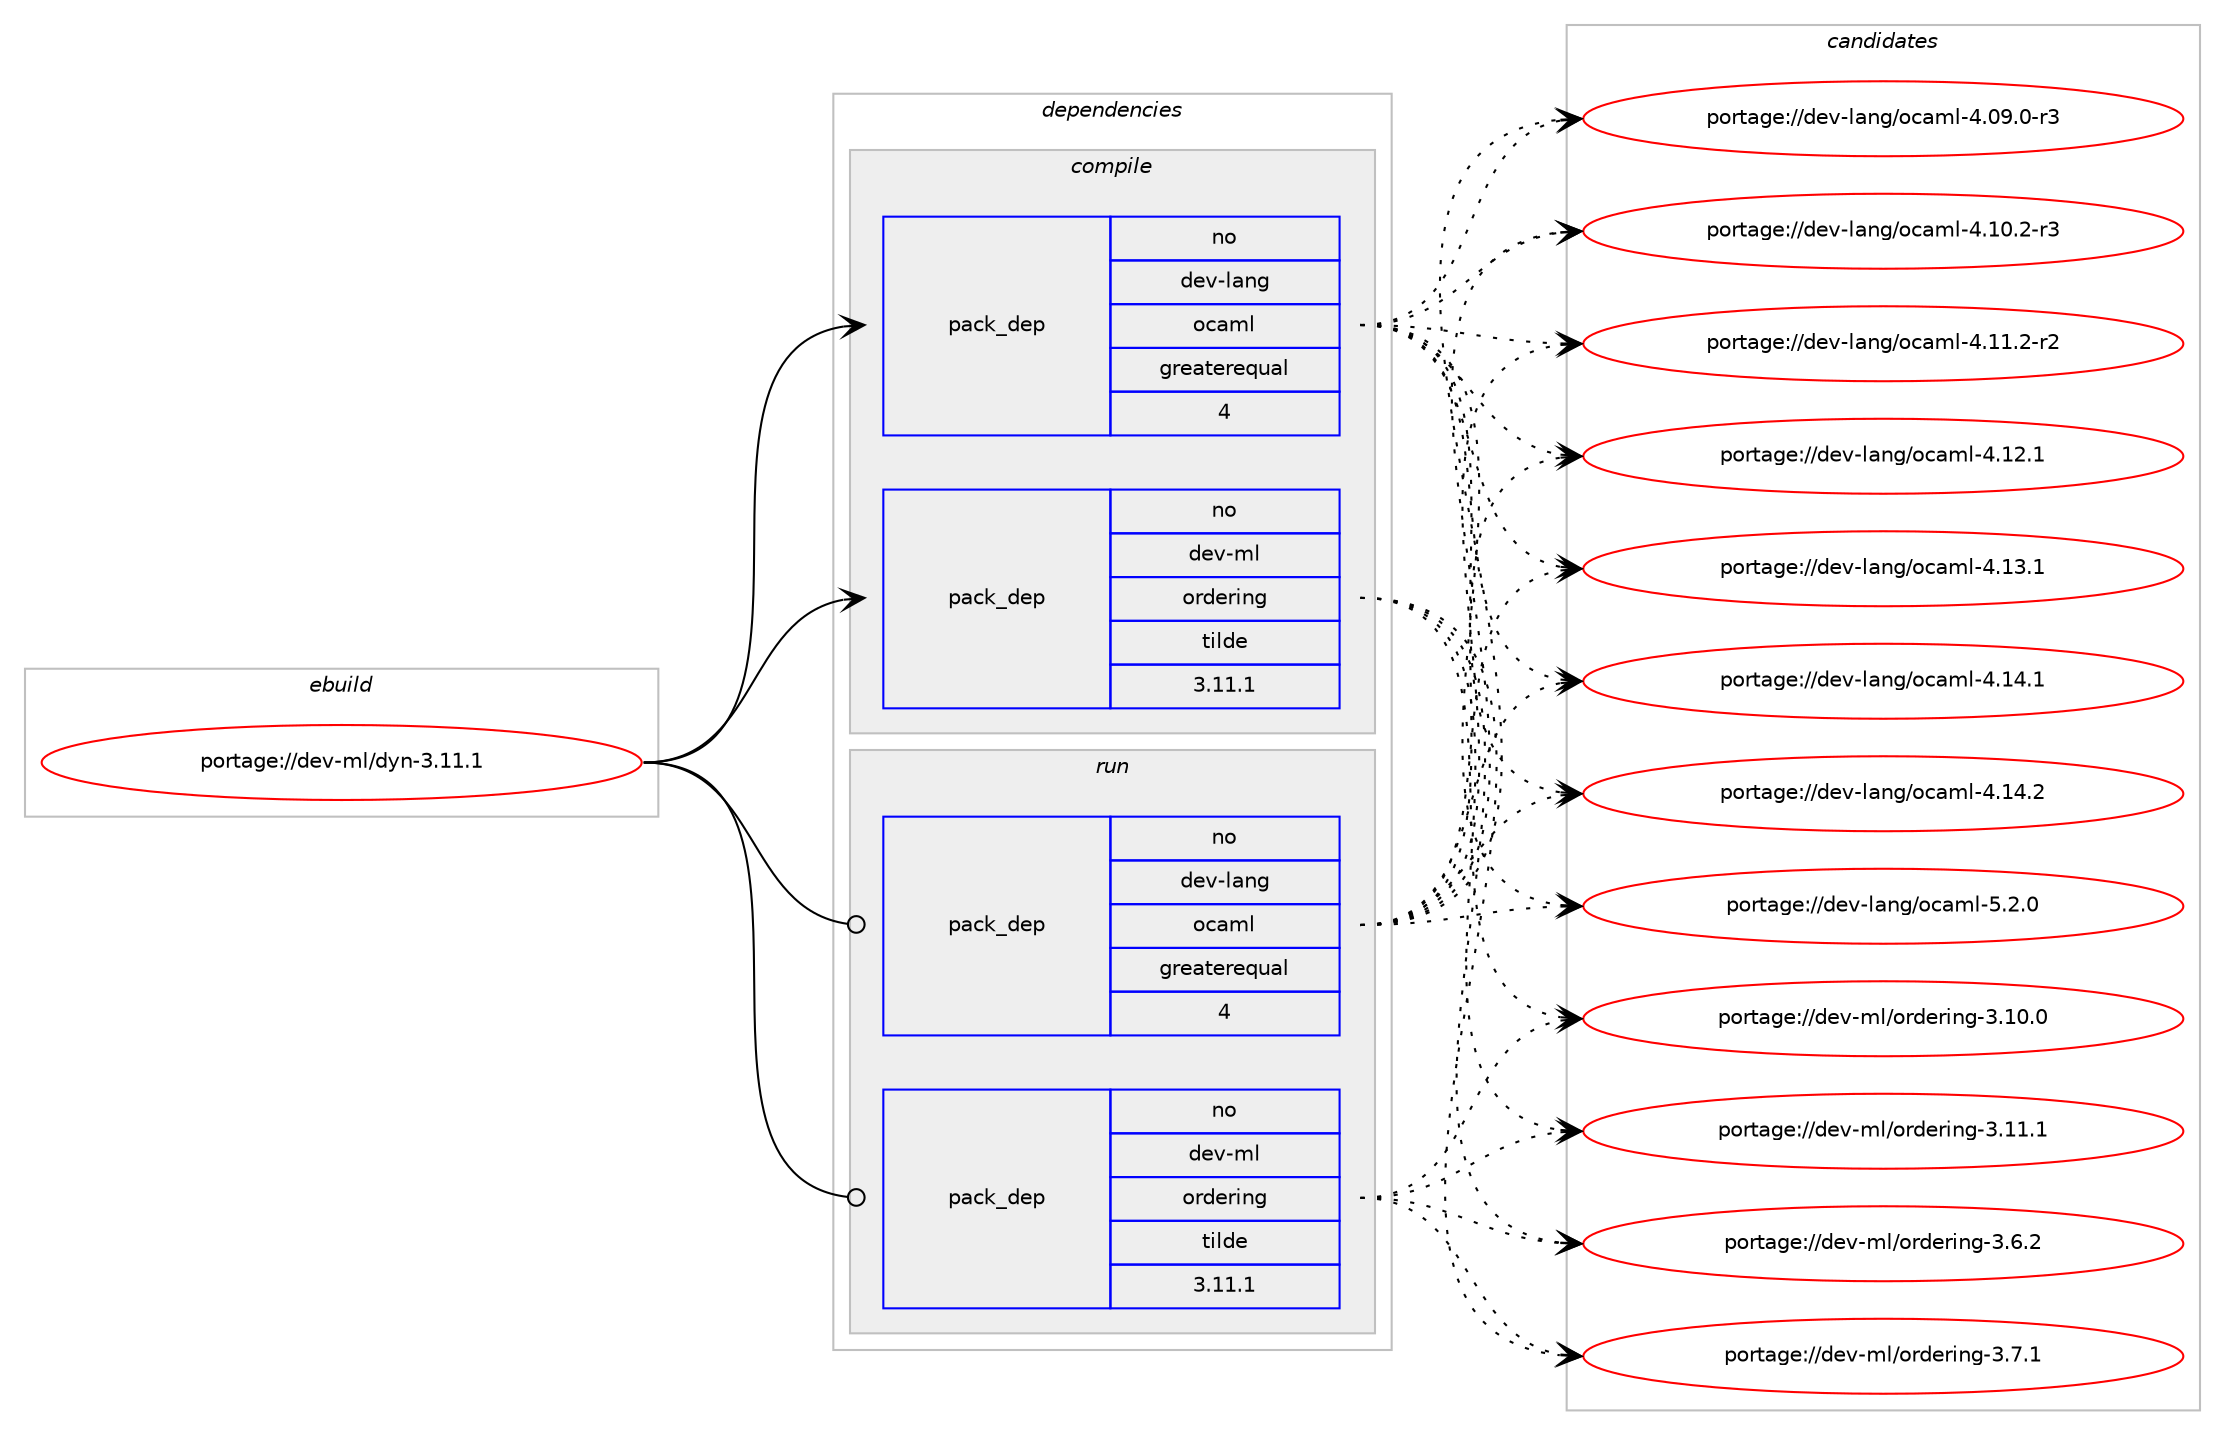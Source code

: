 digraph prolog {

# *************
# Graph options
# *************

newrank=true;
concentrate=true;
compound=true;
graph [rankdir=LR,fontname=Helvetica,fontsize=10,ranksep=1.5];#, ranksep=2.5, nodesep=0.2];
edge  [arrowhead=vee];
node  [fontname=Helvetica,fontsize=10];

# **********
# The ebuild
# **********

subgraph cluster_leftcol {
color=gray;
rank=same;
label=<<i>ebuild</i>>;
id [label="portage://dev-ml/dyn-3.11.1", color=red, width=4, href="../dev-ml/dyn-3.11.1.svg"];
}

# ****************
# The dependencies
# ****************

subgraph cluster_midcol {
color=gray;
label=<<i>dependencies</i>>;
subgraph cluster_compile {
fillcolor="#eeeeee";
style=filled;
label=<<i>compile</i>>;
subgraph pack30219 {
dependency59851 [label=<<TABLE BORDER="0" CELLBORDER="1" CELLSPACING="0" CELLPADDING="4" WIDTH="220"><TR><TD ROWSPAN="6" CELLPADDING="30">pack_dep</TD></TR><TR><TD WIDTH="110">no</TD></TR><TR><TD>dev-lang</TD></TR><TR><TD>ocaml</TD></TR><TR><TD>greaterequal</TD></TR><TR><TD>4</TD></TR></TABLE>>, shape=none, color=blue];
}
id:e -> dependency59851:w [weight=20,style="solid",arrowhead="vee"];
# *** BEGIN UNKNOWN DEPENDENCY TYPE (TODO) ***
# id -> package_dependency(portage://dev-ml/dyn-3.11.1,install,no,dev-ml,dune,none,[,,],any_same_slot,[])
# *** END UNKNOWN DEPENDENCY TYPE (TODO) ***

subgraph pack30220 {
dependency59852 [label=<<TABLE BORDER="0" CELLBORDER="1" CELLSPACING="0" CELLPADDING="4" WIDTH="220"><TR><TD ROWSPAN="6" CELLPADDING="30">pack_dep</TD></TR><TR><TD WIDTH="110">no</TD></TR><TR><TD>dev-ml</TD></TR><TR><TD>ordering</TD></TR><TR><TD>tilde</TD></TR><TR><TD>3.11.1</TD></TR></TABLE>>, shape=none, color=blue];
}
id:e -> dependency59852:w [weight=20,style="solid",arrowhead="vee"];
}
subgraph cluster_compileandrun {
fillcolor="#eeeeee";
style=filled;
label=<<i>compile and run</i>>;
}
subgraph cluster_run {
fillcolor="#eeeeee";
style=filled;
label=<<i>run</i>>;
subgraph pack30221 {
dependency59853 [label=<<TABLE BORDER="0" CELLBORDER="1" CELLSPACING="0" CELLPADDING="4" WIDTH="220"><TR><TD ROWSPAN="6" CELLPADDING="30">pack_dep</TD></TR><TR><TD WIDTH="110">no</TD></TR><TR><TD>dev-lang</TD></TR><TR><TD>ocaml</TD></TR><TR><TD>greaterequal</TD></TR><TR><TD>4</TD></TR></TABLE>>, shape=none, color=blue];
}
id:e -> dependency59853:w [weight=20,style="solid",arrowhead="odot"];
# *** BEGIN UNKNOWN DEPENDENCY TYPE (TODO) ***
# id -> package_dependency(portage://dev-ml/dyn-3.11.1,run,no,dev-ml,dune,none,[,,],any_same_slot,[])
# *** END UNKNOWN DEPENDENCY TYPE (TODO) ***

subgraph pack30222 {
dependency59854 [label=<<TABLE BORDER="0" CELLBORDER="1" CELLSPACING="0" CELLPADDING="4" WIDTH="220"><TR><TD ROWSPAN="6" CELLPADDING="30">pack_dep</TD></TR><TR><TD WIDTH="110">no</TD></TR><TR><TD>dev-ml</TD></TR><TR><TD>ordering</TD></TR><TR><TD>tilde</TD></TR><TR><TD>3.11.1</TD></TR></TABLE>>, shape=none, color=blue];
}
id:e -> dependency59854:w [weight=20,style="solid",arrowhead="odot"];
}
}

# **************
# The candidates
# **************

subgraph cluster_choices {
rank=same;
color=gray;
label=<<i>candidates</i>>;

subgraph choice30219 {
color=black;
nodesep=1;
choice1001011184510897110103471119997109108455246485746484511451 [label="portage://dev-lang/ocaml-4.09.0-r3", color=red, width=4,href="../dev-lang/ocaml-4.09.0-r3.svg"];
choice1001011184510897110103471119997109108455246494846504511451 [label="portage://dev-lang/ocaml-4.10.2-r3", color=red, width=4,href="../dev-lang/ocaml-4.10.2-r3.svg"];
choice1001011184510897110103471119997109108455246494946504511450 [label="portage://dev-lang/ocaml-4.11.2-r2", color=red, width=4,href="../dev-lang/ocaml-4.11.2-r2.svg"];
choice100101118451089711010347111999710910845524649504649 [label="portage://dev-lang/ocaml-4.12.1", color=red, width=4,href="../dev-lang/ocaml-4.12.1.svg"];
choice100101118451089711010347111999710910845524649514649 [label="portage://dev-lang/ocaml-4.13.1", color=red, width=4,href="../dev-lang/ocaml-4.13.1.svg"];
choice100101118451089711010347111999710910845524649524649 [label="portage://dev-lang/ocaml-4.14.1", color=red, width=4,href="../dev-lang/ocaml-4.14.1.svg"];
choice100101118451089711010347111999710910845524649524650 [label="portage://dev-lang/ocaml-4.14.2", color=red, width=4,href="../dev-lang/ocaml-4.14.2.svg"];
choice1001011184510897110103471119997109108455346504648 [label="portage://dev-lang/ocaml-5.2.0", color=red, width=4,href="../dev-lang/ocaml-5.2.0.svg"];
dependency59851:e -> choice1001011184510897110103471119997109108455246485746484511451:w [style=dotted,weight="100"];
dependency59851:e -> choice1001011184510897110103471119997109108455246494846504511451:w [style=dotted,weight="100"];
dependency59851:e -> choice1001011184510897110103471119997109108455246494946504511450:w [style=dotted,weight="100"];
dependency59851:e -> choice100101118451089711010347111999710910845524649504649:w [style=dotted,weight="100"];
dependency59851:e -> choice100101118451089711010347111999710910845524649514649:w [style=dotted,weight="100"];
dependency59851:e -> choice100101118451089711010347111999710910845524649524649:w [style=dotted,weight="100"];
dependency59851:e -> choice100101118451089711010347111999710910845524649524650:w [style=dotted,weight="100"];
dependency59851:e -> choice1001011184510897110103471119997109108455346504648:w [style=dotted,weight="100"];
}
subgraph choice30220 {
color=black;
nodesep=1;
choice100101118451091084711111410010111410511010345514649484648 [label="portage://dev-ml/ordering-3.10.0", color=red, width=4,href="../dev-ml/ordering-3.10.0.svg"];
choice100101118451091084711111410010111410511010345514649494649 [label="portage://dev-ml/ordering-3.11.1", color=red, width=4,href="../dev-ml/ordering-3.11.1.svg"];
choice1001011184510910847111114100101114105110103455146544650 [label="portage://dev-ml/ordering-3.6.2", color=red, width=4,href="../dev-ml/ordering-3.6.2.svg"];
choice1001011184510910847111114100101114105110103455146554649 [label="portage://dev-ml/ordering-3.7.1", color=red, width=4,href="../dev-ml/ordering-3.7.1.svg"];
dependency59852:e -> choice100101118451091084711111410010111410511010345514649484648:w [style=dotted,weight="100"];
dependency59852:e -> choice100101118451091084711111410010111410511010345514649494649:w [style=dotted,weight="100"];
dependency59852:e -> choice1001011184510910847111114100101114105110103455146544650:w [style=dotted,weight="100"];
dependency59852:e -> choice1001011184510910847111114100101114105110103455146554649:w [style=dotted,weight="100"];
}
subgraph choice30221 {
color=black;
nodesep=1;
choice1001011184510897110103471119997109108455246485746484511451 [label="portage://dev-lang/ocaml-4.09.0-r3", color=red, width=4,href="../dev-lang/ocaml-4.09.0-r3.svg"];
choice1001011184510897110103471119997109108455246494846504511451 [label="portage://dev-lang/ocaml-4.10.2-r3", color=red, width=4,href="../dev-lang/ocaml-4.10.2-r3.svg"];
choice1001011184510897110103471119997109108455246494946504511450 [label="portage://dev-lang/ocaml-4.11.2-r2", color=red, width=4,href="../dev-lang/ocaml-4.11.2-r2.svg"];
choice100101118451089711010347111999710910845524649504649 [label="portage://dev-lang/ocaml-4.12.1", color=red, width=4,href="../dev-lang/ocaml-4.12.1.svg"];
choice100101118451089711010347111999710910845524649514649 [label="portage://dev-lang/ocaml-4.13.1", color=red, width=4,href="../dev-lang/ocaml-4.13.1.svg"];
choice100101118451089711010347111999710910845524649524649 [label="portage://dev-lang/ocaml-4.14.1", color=red, width=4,href="../dev-lang/ocaml-4.14.1.svg"];
choice100101118451089711010347111999710910845524649524650 [label="portage://dev-lang/ocaml-4.14.2", color=red, width=4,href="../dev-lang/ocaml-4.14.2.svg"];
choice1001011184510897110103471119997109108455346504648 [label="portage://dev-lang/ocaml-5.2.0", color=red, width=4,href="../dev-lang/ocaml-5.2.0.svg"];
dependency59853:e -> choice1001011184510897110103471119997109108455246485746484511451:w [style=dotted,weight="100"];
dependency59853:e -> choice1001011184510897110103471119997109108455246494846504511451:w [style=dotted,weight="100"];
dependency59853:e -> choice1001011184510897110103471119997109108455246494946504511450:w [style=dotted,weight="100"];
dependency59853:e -> choice100101118451089711010347111999710910845524649504649:w [style=dotted,weight="100"];
dependency59853:e -> choice100101118451089711010347111999710910845524649514649:w [style=dotted,weight="100"];
dependency59853:e -> choice100101118451089711010347111999710910845524649524649:w [style=dotted,weight="100"];
dependency59853:e -> choice100101118451089711010347111999710910845524649524650:w [style=dotted,weight="100"];
dependency59853:e -> choice1001011184510897110103471119997109108455346504648:w [style=dotted,weight="100"];
}
subgraph choice30222 {
color=black;
nodesep=1;
choice100101118451091084711111410010111410511010345514649484648 [label="portage://dev-ml/ordering-3.10.0", color=red, width=4,href="../dev-ml/ordering-3.10.0.svg"];
choice100101118451091084711111410010111410511010345514649494649 [label="portage://dev-ml/ordering-3.11.1", color=red, width=4,href="../dev-ml/ordering-3.11.1.svg"];
choice1001011184510910847111114100101114105110103455146544650 [label="portage://dev-ml/ordering-3.6.2", color=red, width=4,href="../dev-ml/ordering-3.6.2.svg"];
choice1001011184510910847111114100101114105110103455146554649 [label="portage://dev-ml/ordering-3.7.1", color=red, width=4,href="../dev-ml/ordering-3.7.1.svg"];
dependency59854:e -> choice100101118451091084711111410010111410511010345514649484648:w [style=dotted,weight="100"];
dependency59854:e -> choice100101118451091084711111410010111410511010345514649494649:w [style=dotted,weight="100"];
dependency59854:e -> choice1001011184510910847111114100101114105110103455146544650:w [style=dotted,weight="100"];
dependency59854:e -> choice1001011184510910847111114100101114105110103455146554649:w [style=dotted,weight="100"];
}
}

}
